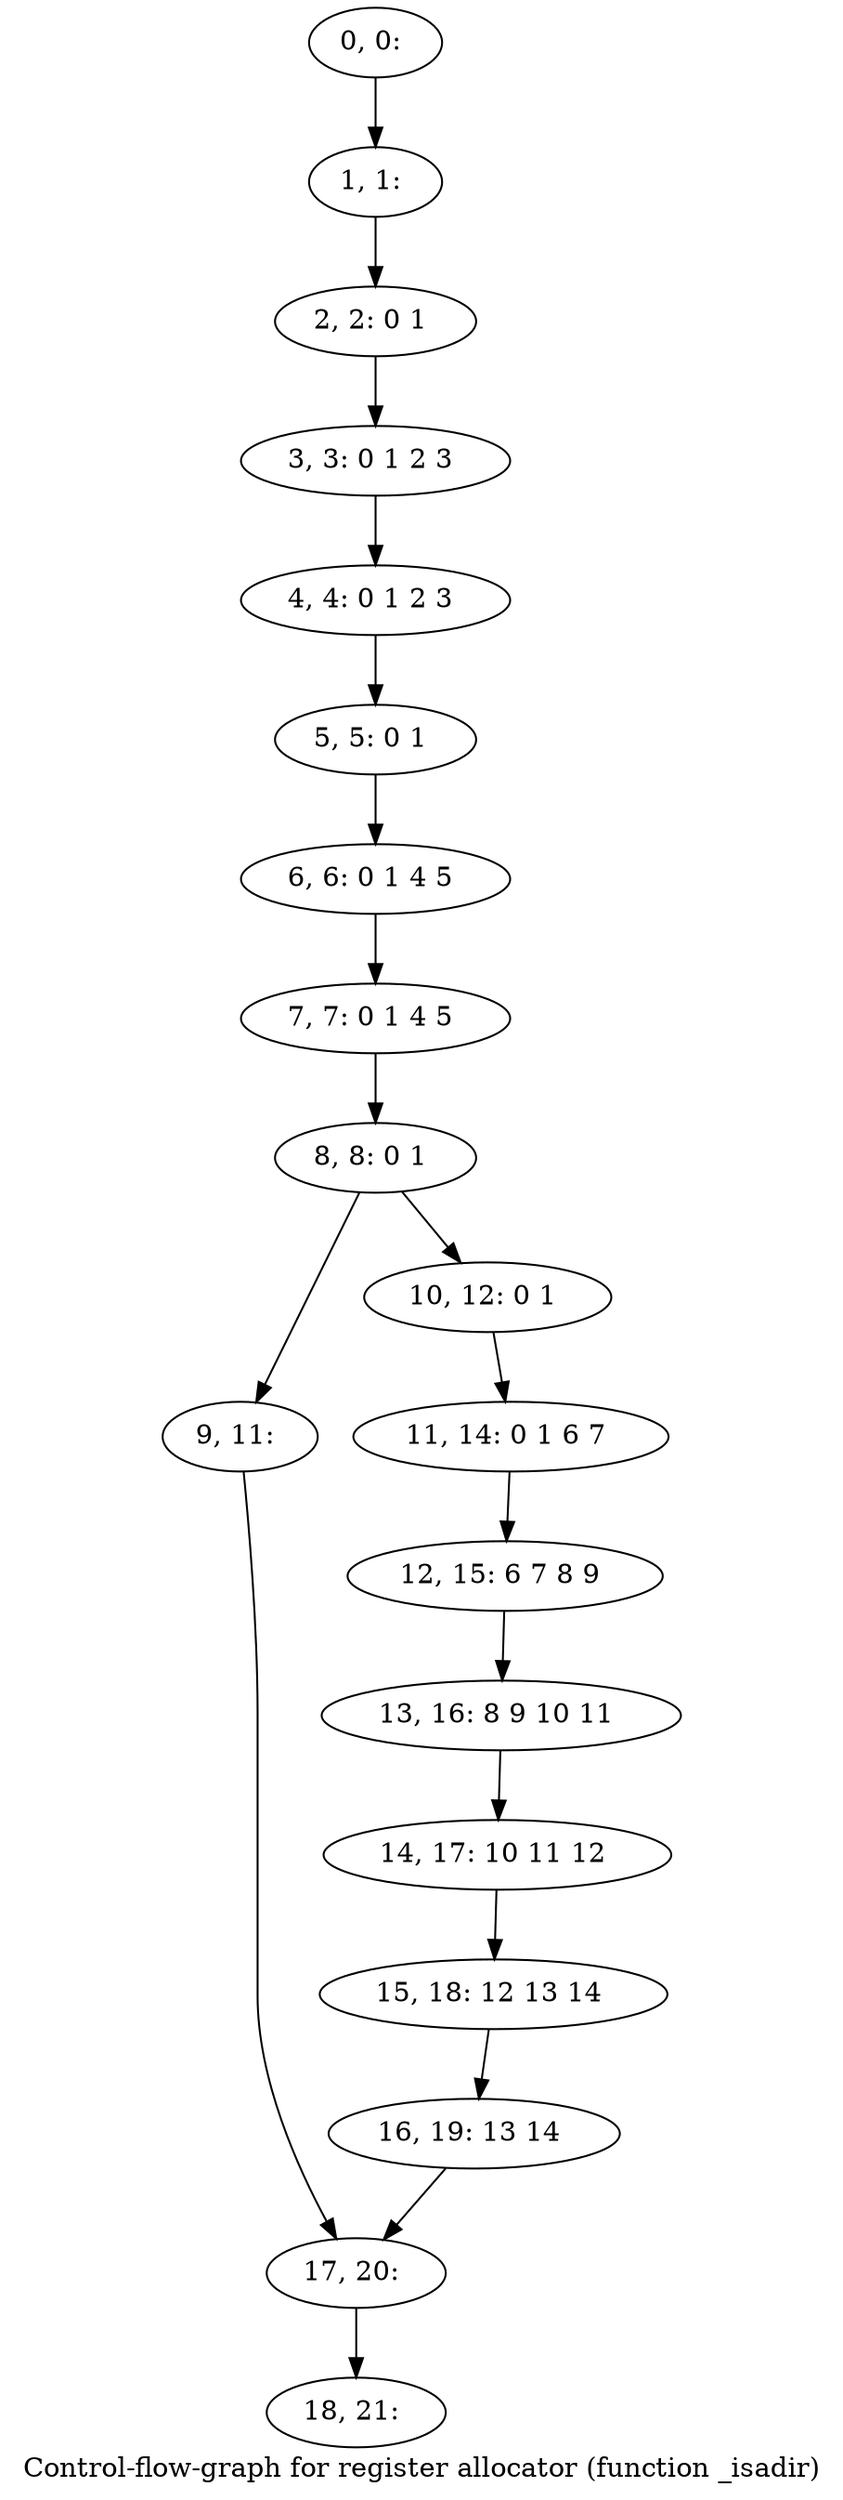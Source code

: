 digraph G {
graph [label="Control-flow-graph for register allocator (function _isadir)"]
0[label="0, 0: "];
1[label="1, 1: "];
2[label="2, 2: 0 1 "];
3[label="3, 3: 0 1 2 3 "];
4[label="4, 4: 0 1 2 3 "];
5[label="5, 5: 0 1 "];
6[label="6, 6: 0 1 4 5 "];
7[label="7, 7: 0 1 4 5 "];
8[label="8, 8: 0 1 "];
9[label="9, 11: "];
10[label="10, 12: 0 1 "];
11[label="11, 14: 0 1 6 7 "];
12[label="12, 15: 6 7 8 9 "];
13[label="13, 16: 8 9 10 11 "];
14[label="14, 17: 10 11 12 "];
15[label="15, 18: 12 13 14 "];
16[label="16, 19: 13 14 "];
17[label="17, 20: "];
18[label="18, 21: "];
0->1 ;
1->2 ;
2->3 ;
3->4 ;
4->5 ;
5->6 ;
6->7 ;
7->8 ;
8->9 ;
8->10 ;
9->17 ;
10->11 ;
11->12 ;
12->13 ;
13->14 ;
14->15 ;
15->16 ;
16->17 ;
17->18 ;
}
